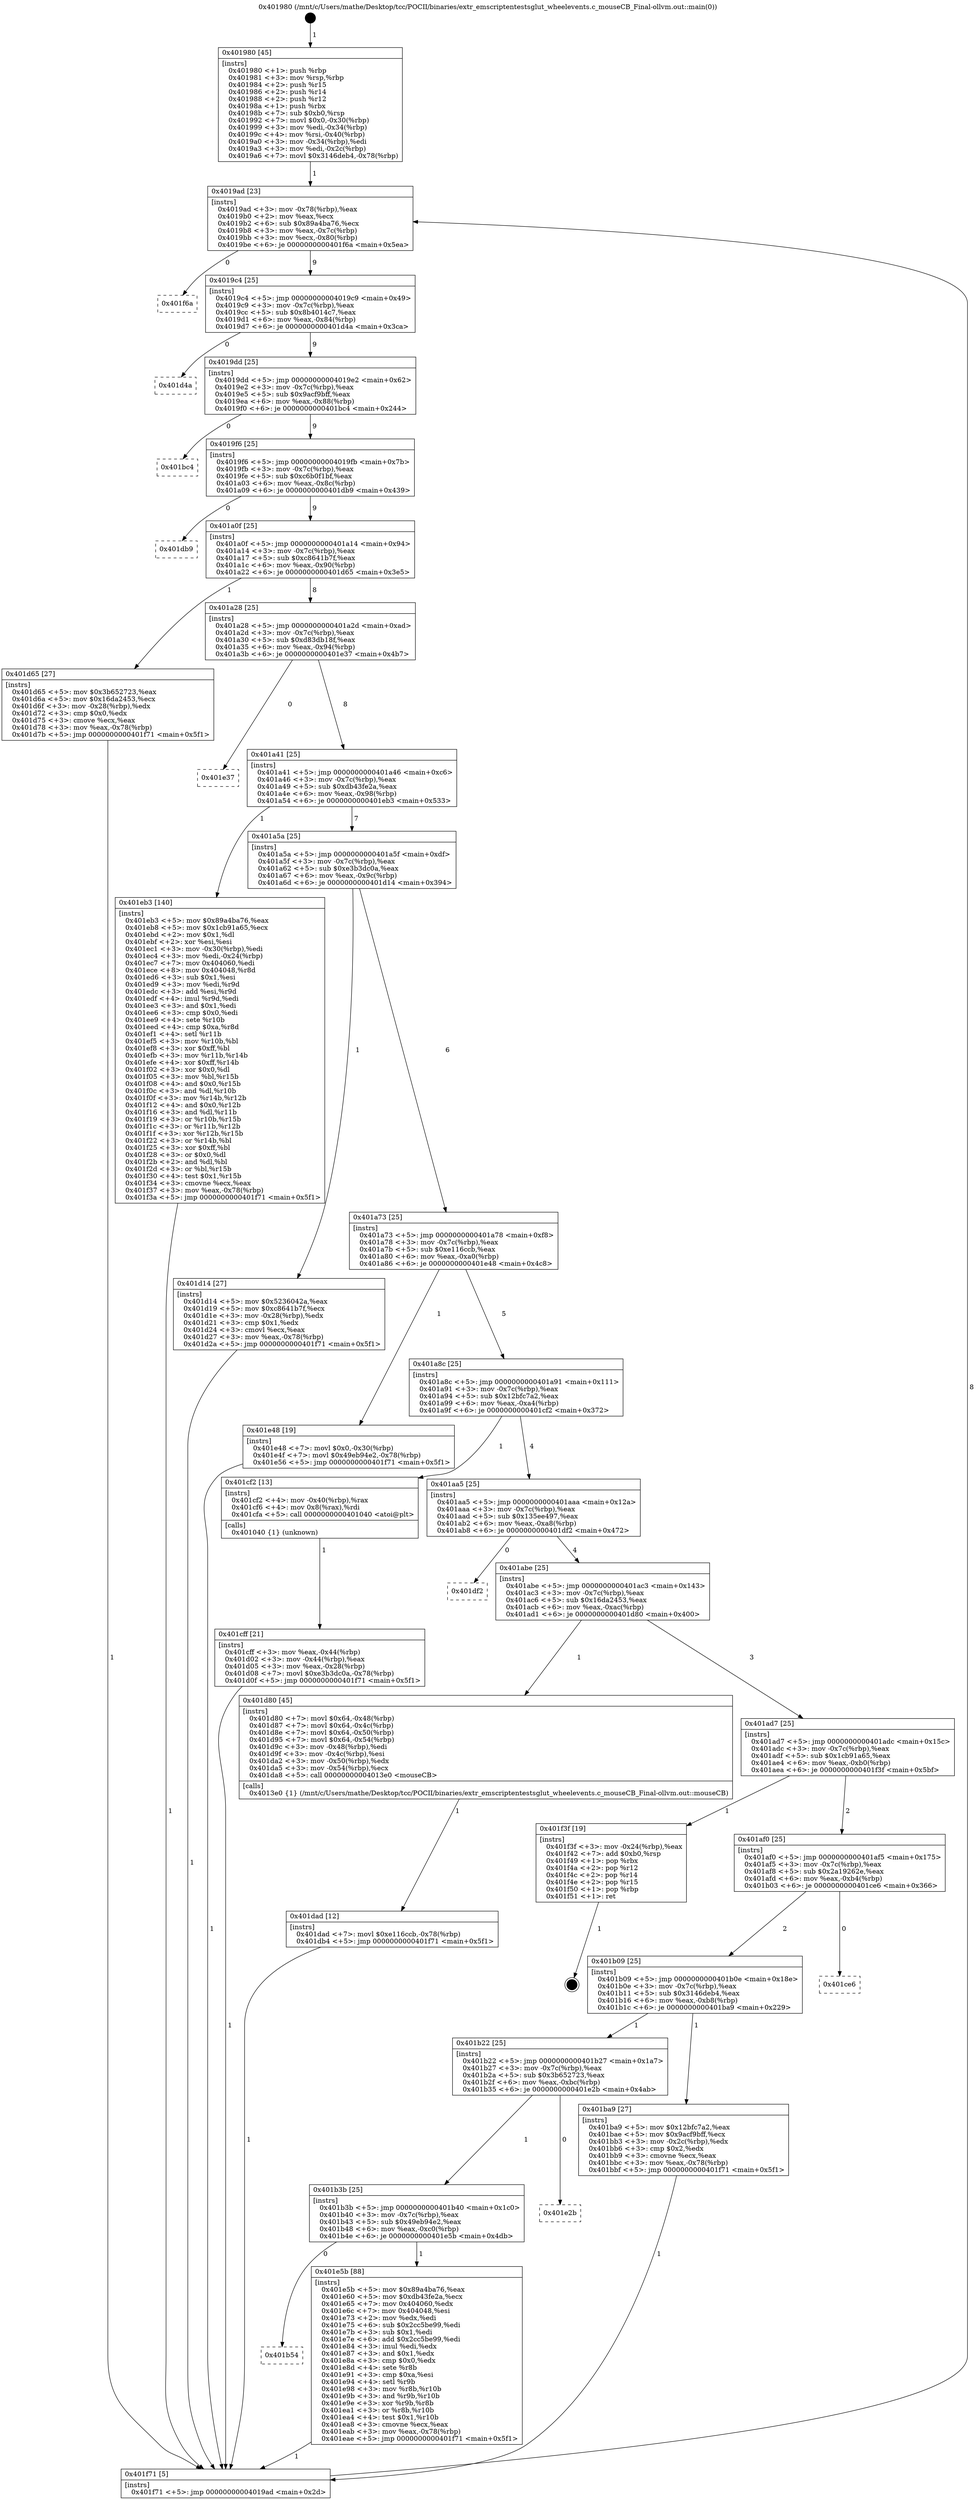 digraph "0x401980" {
  label = "0x401980 (/mnt/c/Users/mathe/Desktop/tcc/POCII/binaries/extr_emscriptentestsglut_wheelevents.c_mouseCB_Final-ollvm.out::main(0))"
  labelloc = "t"
  node[shape=record]

  Entry [label="",width=0.3,height=0.3,shape=circle,fillcolor=black,style=filled]
  "0x4019ad" [label="{
     0x4019ad [23]\l
     | [instrs]\l
     &nbsp;&nbsp;0x4019ad \<+3\>: mov -0x78(%rbp),%eax\l
     &nbsp;&nbsp;0x4019b0 \<+2\>: mov %eax,%ecx\l
     &nbsp;&nbsp;0x4019b2 \<+6\>: sub $0x89a4ba76,%ecx\l
     &nbsp;&nbsp;0x4019b8 \<+3\>: mov %eax,-0x7c(%rbp)\l
     &nbsp;&nbsp;0x4019bb \<+3\>: mov %ecx,-0x80(%rbp)\l
     &nbsp;&nbsp;0x4019be \<+6\>: je 0000000000401f6a \<main+0x5ea\>\l
  }"]
  "0x401f6a" [label="{
     0x401f6a\l
  }", style=dashed]
  "0x4019c4" [label="{
     0x4019c4 [25]\l
     | [instrs]\l
     &nbsp;&nbsp;0x4019c4 \<+5\>: jmp 00000000004019c9 \<main+0x49\>\l
     &nbsp;&nbsp;0x4019c9 \<+3\>: mov -0x7c(%rbp),%eax\l
     &nbsp;&nbsp;0x4019cc \<+5\>: sub $0x8b4014c7,%eax\l
     &nbsp;&nbsp;0x4019d1 \<+6\>: mov %eax,-0x84(%rbp)\l
     &nbsp;&nbsp;0x4019d7 \<+6\>: je 0000000000401d4a \<main+0x3ca\>\l
  }"]
  Exit [label="",width=0.3,height=0.3,shape=circle,fillcolor=black,style=filled,peripheries=2]
  "0x401d4a" [label="{
     0x401d4a\l
  }", style=dashed]
  "0x4019dd" [label="{
     0x4019dd [25]\l
     | [instrs]\l
     &nbsp;&nbsp;0x4019dd \<+5\>: jmp 00000000004019e2 \<main+0x62\>\l
     &nbsp;&nbsp;0x4019e2 \<+3\>: mov -0x7c(%rbp),%eax\l
     &nbsp;&nbsp;0x4019e5 \<+5\>: sub $0x9acf9bff,%eax\l
     &nbsp;&nbsp;0x4019ea \<+6\>: mov %eax,-0x88(%rbp)\l
     &nbsp;&nbsp;0x4019f0 \<+6\>: je 0000000000401bc4 \<main+0x244\>\l
  }"]
  "0x401b54" [label="{
     0x401b54\l
  }", style=dashed]
  "0x401bc4" [label="{
     0x401bc4\l
  }", style=dashed]
  "0x4019f6" [label="{
     0x4019f6 [25]\l
     | [instrs]\l
     &nbsp;&nbsp;0x4019f6 \<+5\>: jmp 00000000004019fb \<main+0x7b\>\l
     &nbsp;&nbsp;0x4019fb \<+3\>: mov -0x7c(%rbp),%eax\l
     &nbsp;&nbsp;0x4019fe \<+5\>: sub $0xc6b0f1bf,%eax\l
     &nbsp;&nbsp;0x401a03 \<+6\>: mov %eax,-0x8c(%rbp)\l
     &nbsp;&nbsp;0x401a09 \<+6\>: je 0000000000401db9 \<main+0x439\>\l
  }"]
  "0x401e5b" [label="{
     0x401e5b [88]\l
     | [instrs]\l
     &nbsp;&nbsp;0x401e5b \<+5\>: mov $0x89a4ba76,%eax\l
     &nbsp;&nbsp;0x401e60 \<+5\>: mov $0xdb43fe2a,%ecx\l
     &nbsp;&nbsp;0x401e65 \<+7\>: mov 0x404060,%edx\l
     &nbsp;&nbsp;0x401e6c \<+7\>: mov 0x404048,%esi\l
     &nbsp;&nbsp;0x401e73 \<+2\>: mov %edx,%edi\l
     &nbsp;&nbsp;0x401e75 \<+6\>: sub $0x2cc5be99,%edi\l
     &nbsp;&nbsp;0x401e7b \<+3\>: sub $0x1,%edi\l
     &nbsp;&nbsp;0x401e7e \<+6\>: add $0x2cc5be99,%edi\l
     &nbsp;&nbsp;0x401e84 \<+3\>: imul %edi,%edx\l
     &nbsp;&nbsp;0x401e87 \<+3\>: and $0x1,%edx\l
     &nbsp;&nbsp;0x401e8a \<+3\>: cmp $0x0,%edx\l
     &nbsp;&nbsp;0x401e8d \<+4\>: sete %r8b\l
     &nbsp;&nbsp;0x401e91 \<+3\>: cmp $0xa,%esi\l
     &nbsp;&nbsp;0x401e94 \<+4\>: setl %r9b\l
     &nbsp;&nbsp;0x401e98 \<+3\>: mov %r8b,%r10b\l
     &nbsp;&nbsp;0x401e9b \<+3\>: and %r9b,%r10b\l
     &nbsp;&nbsp;0x401e9e \<+3\>: xor %r9b,%r8b\l
     &nbsp;&nbsp;0x401ea1 \<+3\>: or %r8b,%r10b\l
     &nbsp;&nbsp;0x401ea4 \<+4\>: test $0x1,%r10b\l
     &nbsp;&nbsp;0x401ea8 \<+3\>: cmovne %ecx,%eax\l
     &nbsp;&nbsp;0x401eab \<+3\>: mov %eax,-0x78(%rbp)\l
     &nbsp;&nbsp;0x401eae \<+5\>: jmp 0000000000401f71 \<main+0x5f1\>\l
  }"]
  "0x401db9" [label="{
     0x401db9\l
  }", style=dashed]
  "0x401a0f" [label="{
     0x401a0f [25]\l
     | [instrs]\l
     &nbsp;&nbsp;0x401a0f \<+5\>: jmp 0000000000401a14 \<main+0x94\>\l
     &nbsp;&nbsp;0x401a14 \<+3\>: mov -0x7c(%rbp),%eax\l
     &nbsp;&nbsp;0x401a17 \<+5\>: sub $0xc8641b7f,%eax\l
     &nbsp;&nbsp;0x401a1c \<+6\>: mov %eax,-0x90(%rbp)\l
     &nbsp;&nbsp;0x401a22 \<+6\>: je 0000000000401d65 \<main+0x3e5\>\l
  }"]
  "0x401b3b" [label="{
     0x401b3b [25]\l
     | [instrs]\l
     &nbsp;&nbsp;0x401b3b \<+5\>: jmp 0000000000401b40 \<main+0x1c0\>\l
     &nbsp;&nbsp;0x401b40 \<+3\>: mov -0x7c(%rbp),%eax\l
     &nbsp;&nbsp;0x401b43 \<+5\>: sub $0x49eb94e2,%eax\l
     &nbsp;&nbsp;0x401b48 \<+6\>: mov %eax,-0xc0(%rbp)\l
     &nbsp;&nbsp;0x401b4e \<+6\>: je 0000000000401e5b \<main+0x4db\>\l
  }"]
  "0x401d65" [label="{
     0x401d65 [27]\l
     | [instrs]\l
     &nbsp;&nbsp;0x401d65 \<+5\>: mov $0x3b652723,%eax\l
     &nbsp;&nbsp;0x401d6a \<+5\>: mov $0x16da2453,%ecx\l
     &nbsp;&nbsp;0x401d6f \<+3\>: mov -0x28(%rbp),%edx\l
     &nbsp;&nbsp;0x401d72 \<+3\>: cmp $0x0,%edx\l
     &nbsp;&nbsp;0x401d75 \<+3\>: cmove %ecx,%eax\l
     &nbsp;&nbsp;0x401d78 \<+3\>: mov %eax,-0x78(%rbp)\l
     &nbsp;&nbsp;0x401d7b \<+5\>: jmp 0000000000401f71 \<main+0x5f1\>\l
  }"]
  "0x401a28" [label="{
     0x401a28 [25]\l
     | [instrs]\l
     &nbsp;&nbsp;0x401a28 \<+5\>: jmp 0000000000401a2d \<main+0xad\>\l
     &nbsp;&nbsp;0x401a2d \<+3\>: mov -0x7c(%rbp),%eax\l
     &nbsp;&nbsp;0x401a30 \<+5\>: sub $0xd83db18f,%eax\l
     &nbsp;&nbsp;0x401a35 \<+6\>: mov %eax,-0x94(%rbp)\l
     &nbsp;&nbsp;0x401a3b \<+6\>: je 0000000000401e37 \<main+0x4b7\>\l
  }"]
  "0x401e2b" [label="{
     0x401e2b\l
  }", style=dashed]
  "0x401e37" [label="{
     0x401e37\l
  }", style=dashed]
  "0x401a41" [label="{
     0x401a41 [25]\l
     | [instrs]\l
     &nbsp;&nbsp;0x401a41 \<+5\>: jmp 0000000000401a46 \<main+0xc6\>\l
     &nbsp;&nbsp;0x401a46 \<+3\>: mov -0x7c(%rbp),%eax\l
     &nbsp;&nbsp;0x401a49 \<+5\>: sub $0xdb43fe2a,%eax\l
     &nbsp;&nbsp;0x401a4e \<+6\>: mov %eax,-0x98(%rbp)\l
     &nbsp;&nbsp;0x401a54 \<+6\>: je 0000000000401eb3 \<main+0x533\>\l
  }"]
  "0x401dad" [label="{
     0x401dad [12]\l
     | [instrs]\l
     &nbsp;&nbsp;0x401dad \<+7\>: movl $0xe116ccb,-0x78(%rbp)\l
     &nbsp;&nbsp;0x401db4 \<+5\>: jmp 0000000000401f71 \<main+0x5f1\>\l
  }"]
  "0x401eb3" [label="{
     0x401eb3 [140]\l
     | [instrs]\l
     &nbsp;&nbsp;0x401eb3 \<+5\>: mov $0x89a4ba76,%eax\l
     &nbsp;&nbsp;0x401eb8 \<+5\>: mov $0x1cb91a65,%ecx\l
     &nbsp;&nbsp;0x401ebd \<+2\>: mov $0x1,%dl\l
     &nbsp;&nbsp;0x401ebf \<+2\>: xor %esi,%esi\l
     &nbsp;&nbsp;0x401ec1 \<+3\>: mov -0x30(%rbp),%edi\l
     &nbsp;&nbsp;0x401ec4 \<+3\>: mov %edi,-0x24(%rbp)\l
     &nbsp;&nbsp;0x401ec7 \<+7\>: mov 0x404060,%edi\l
     &nbsp;&nbsp;0x401ece \<+8\>: mov 0x404048,%r8d\l
     &nbsp;&nbsp;0x401ed6 \<+3\>: sub $0x1,%esi\l
     &nbsp;&nbsp;0x401ed9 \<+3\>: mov %edi,%r9d\l
     &nbsp;&nbsp;0x401edc \<+3\>: add %esi,%r9d\l
     &nbsp;&nbsp;0x401edf \<+4\>: imul %r9d,%edi\l
     &nbsp;&nbsp;0x401ee3 \<+3\>: and $0x1,%edi\l
     &nbsp;&nbsp;0x401ee6 \<+3\>: cmp $0x0,%edi\l
     &nbsp;&nbsp;0x401ee9 \<+4\>: sete %r10b\l
     &nbsp;&nbsp;0x401eed \<+4\>: cmp $0xa,%r8d\l
     &nbsp;&nbsp;0x401ef1 \<+4\>: setl %r11b\l
     &nbsp;&nbsp;0x401ef5 \<+3\>: mov %r10b,%bl\l
     &nbsp;&nbsp;0x401ef8 \<+3\>: xor $0xff,%bl\l
     &nbsp;&nbsp;0x401efb \<+3\>: mov %r11b,%r14b\l
     &nbsp;&nbsp;0x401efe \<+4\>: xor $0xff,%r14b\l
     &nbsp;&nbsp;0x401f02 \<+3\>: xor $0x0,%dl\l
     &nbsp;&nbsp;0x401f05 \<+3\>: mov %bl,%r15b\l
     &nbsp;&nbsp;0x401f08 \<+4\>: and $0x0,%r15b\l
     &nbsp;&nbsp;0x401f0c \<+3\>: and %dl,%r10b\l
     &nbsp;&nbsp;0x401f0f \<+3\>: mov %r14b,%r12b\l
     &nbsp;&nbsp;0x401f12 \<+4\>: and $0x0,%r12b\l
     &nbsp;&nbsp;0x401f16 \<+3\>: and %dl,%r11b\l
     &nbsp;&nbsp;0x401f19 \<+3\>: or %r10b,%r15b\l
     &nbsp;&nbsp;0x401f1c \<+3\>: or %r11b,%r12b\l
     &nbsp;&nbsp;0x401f1f \<+3\>: xor %r12b,%r15b\l
     &nbsp;&nbsp;0x401f22 \<+3\>: or %r14b,%bl\l
     &nbsp;&nbsp;0x401f25 \<+3\>: xor $0xff,%bl\l
     &nbsp;&nbsp;0x401f28 \<+3\>: or $0x0,%dl\l
     &nbsp;&nbsp;0x401f2b \<+2\>: and %dl,%bl\l
     &nbsp;&nbsp;0x401f2d \<+3\>: or %bl,%r15b\l
     &nbsp;&nbsp;0x401f30 \<+4\>: test $0x1,%r15b\l
     &nbsp;&nbsp;0x401f34 \<+3\>: cmovne %ecx,%eax\l
     &nbsp;&nbsp;0x401f37 \<+3\>: mov %eax,-0x78(%rbp)\l
     &nbsp;&nbsp;0x401f3a \<+5\>: jmp 0000000000401f71 \<main+0x5f1\>\l
  }"]
  "0x401a5a" [label="{
     0x401a5a [25]\l
     | [instrs]\l
     &nbsp;&nbsp;0x401a5a \<+5\>: jmp 0000000000401a5f \<main+0xdf\>\l
     &nbsp;&nbsp;0x401a5f \<+3\>: mov -0x7c(%rbp),%eax\l
     &nbsp;&nbsp;0x401a62 \<+5\>: sub $0xe3b3dc0a,%eax\l
     &nbsp;&nbsp;0x401a67 \<+6\>: mov %eax,-0x9c(%rbp)\l
     &nbsp;&nbsp;0x401a6d \<+6\>: je 0000000000401d14 \<main+0x394\>\l
  }"]
  "0x401cff" [label="{
     0x401cff [21]\l
     | [instrs]\l
     &nbsp;&nbsp;0x401cff \<+3\>: mov %eax,-0x44(%rbp)\l
     &nbsp;&nbsp;0x401d02 \<+3\>: mov -0x44(%rbp),%eax\l
     &nbsp;&nbsp;0x401d05 \<+3\>: mov %eax,-0x28(%rbp)\l
     &nbsp;&nbsp;0x401d08 \<+7\>: movl $0xe3b3dc0a,-0x78(%rbp)\l
     &nbsp;&nbsp;0x401d0f \<+5\>: jmp 0000000000401f71 \<main+0x5f1\>\l
  }"]
  "0x401d14" [label="{
     0x401d14 [27]\l
     | [instrs]\l
     &nbsp;&nbsp;0x401d14 \<+5\>: mov $0x5236042a,%eax\l
     &nbsp;&nbsp;0x401d19 \<+5\>: mov $0xc8641b7f,%ecx\l
     &nbsp;&nbsp;0x401d1e \<+3\>: mov -0x28(%rbp),%edx\l
     &nbsp;&nbsp;0x401d21 \<+3\>: cmp $0x1,%edx\l
     &nbsp;&nbsp;0x401d24 \<+3\>: cmovl %ecx,%eax\l
     &nbsp;&nbsp;0x401d27 \<+3\>: mov %eax,-0x78(%rbp)\l
     &nbsp;&nbsp;0x401d2a \<+5\>: jmp 0000000000401f71 \<main+0x5f1\>\l
  }"]
  "0x401a73" [label="{
     0x401a73 [25]\l
     | [instrs]\l
     &nbsp;&nbsp;0x401a73 \<+5\>: jmp 0000000000401a78 \<main+0xf8\>\l
     &nbsp;&nbsp;0x401a78 \<+3\>: mov -0x7c(%rbp),%eax\l
     &nbsp;&nbsp;0x401a7b \<+5\>: sub $0xe116ccb,%eax\l
     &nbsp;&nbsp;0x401a80 \<+6\>: mov %eax,-0xa0(%rbp)\l
     &nbsp;&nbsp;0x401a86 \<+6\>: je 0000000000401e48 \<main+0x4c8\>\l
  }"]
  "0x401980" [label="{
     0x401980 [45]\l
     | [instrs]\l
     &nbsp;&nbsp;0x401980 \<+1\>: push %rbp\l
     &nbsp;&nbsp;0x401981 \<+3\>: mov %rsp,%rbp\l
     &nbsp;&nbsp;0x401984 \<+2\>: push %r15\l
     &nbsp;&nbsp;0x401986 \<+2\>: push %r14\l
     &nbsp;&nbsp;0x401988 \<+2\>: push %r12\l
     &nbsp;&nbsp;0x40198a \<+1\>: push %rbx\l
     &nbsp;&nbsp;0x40198b \<+7\>: sub $0xb0,%rsp\l
     &nbsp;&nbsp;0x401992 \<+7\>: movl $0x0,-0x30(%rbp)\l
     &nbsp;&nbsp;0x401999 \<+3\>: mov %edi,-0x34(%rbp)\l
     &nbsp;&nbsp;0x40199c \<+4\>: mov %rsi,-0x40(%rbp)\l
     &nbsp;&nbsp;0x4019a0 \<+3\>: mov -0x34(%rbp),%edi\l
     &nbsp;&nbsp;0x4019a3 \<+3\>: mov %edi,-0x2c(%rbp)\l
     &nbsp;&nbsp;0x4019a6 \<+7\>: movl $0x3146deb4,-0x78(%rbp)\l
  }"]
  "0x401e48" [label="{
     0x401e48 [19]\l
     | [instrs]\l
     &nbsp;&nbsp;0x401e48 \<+7\>: movl $0x0,-0x30(%rbp)\l
     &nbsp;&nbsp;0x401e4f \<+7\>: movl $0x49eb94e2,-0x78(%rbp)\l
     &nbsp;&nbsp;0x401e56 \<+5\>: jmp 0000000000401f71 \<main+0x5f1\>\l
  }"]
  "0x401a8c" [label="{
     0x401a8c [25]\l
     | [instrs]\l
     &nbsp;&nbsp;0x401a8c \<+5\>: jmp 0000000000401a91 \<main+0x111\>\l
     &nbsp;&nbsp;0x401a91 \<+3\>: mov -0x7c(%rbp),%eax\l
     &nbsp;&nbsp;0x401a94 \<+5\>: sub $0x12bfc7a2,%eax\l
     &nbsp;&nbsp;0x401a99 \<+6\>: mov %eax,-0xa4(%rbp)\l
     &nbsp;&nbsp;0x401a9f \<+6\>: je 0000000000401cf2 \<main+0x372\>\l
  }"]
  "0x401f71" [label="{
     0x401f71 [5]\l
     | [instrs]\l
     &nbsp;&nbsp;0x401f71 \<+5\>: jmp 00000000004019ad \<main+0x2d\>\l
  }"]
  "0x401cf2" [label="{
     0x401cf2 [13]\l
     | [instrs]\l
     &nbsp;&nbsp;0x401cf2 \<+4\>: mov -0x40(%rbp),%rax\l
     &nbsp;&nbsp;0x401cf6 \<+4\>: mov 0x8(%rax),%rdi\l
     &nbsp;&nbsp;0x401cfa \<+5\>: call 0000000000401040 \<atoi@plt\>\l
     | [calls]\l
     &nbsp;&nbsp;0x401040 \{1\} (unknown)\l
  }"]
  "0x401aa5" [label="{
     0x401aa5 [25]\l
     | [instrs]\l
     &nbsp;&nbsp;0x401aa5 \<+5\>: jmp 0000000000401aaa \<main+0x12a\>\l
     &nbsp;&nbsp;0x401aaa \<+3\>: mov -0x7c(%rbp),%eax\l
     &nbsp;&nbsp;0x401aad \<+5\>: sub $0x135ee497,%eax\l
     &nbsp;&nbsp;0x401ab2 \<+6\>: mov %eax,-0xa8(%rbp)\l
     &nbsp;&nbsp;0x401ab8 \<+6\>: je 0000000000401df2 \<main+0x472\>\l
  }"]
  "0x401b22" [label="{
     0x401b22 [25]\l
     | [instrs]\l
     &nbsp;&nbsp;0x401b22 \<+5\>: jmp 0000000000401b27 \<main+0x1a7\>\l
     &nbsp;&nbsp;0x401b27 \<+3\>: mov -0x7c(%rbp),%eax\l
     &nbsp;&nbsp;0x401b2a \<+5\>: sub $0x3b652723,%eax\l
     &nbsp;&nbsp;0x401b2f \<+6\>: mov %eax,-0xbc(%rbp)\l
     &nbsp;&nbsp;0x401b35 \<+6\>: je 0000000000401e2b \<main+0x4ab\>\l
  }"]
  "0x401df2" [label="{
     0x401df2\l
  }", style=dashed]
  "0x401abe" [label="{
     0x401abe [25]\l
     | [instrs]\l
     &nbsp;&nbsp;0x401abe \<+5\>: jmp 0000000000401ac3 \<main+0x143\>\l
     &nbsp;&nbsp;0x401ac3 \<+3\>: mov -0x7c(%rbp),%eax\l
     &nbsp;&nbsp;0x401ac6 \<+5\>: sub $0x16da2453,%eax\l
     &nbsp;&nbsp;0x401acb \<+6\>: mov %eax,-0xac(%rbp)\l
     &nbsp;&nbsp;0x401ad1 \<+6\>: je 0000000000401d80 \<main+0x400\>\l
  }"]
  "0x401ba9" [label="{
     0x401ba9 [27]\l
     | [instrs]\l
     &nbsp;&nbsp;0x401ba9 \<+5\>: mov $0x12bfc7a2,%eax\l
     &nbsp;&nbsp;0x401bae \<+5\>: mov $0x9acf9bff,%ecx\l
     &nbsp;&nbsp;0x401bb3 \<+3\>: mov -0x2c(%rbp),%edx\l
     &nbsp;&nbsp;0x401bb6 \<+3\>: cmp $0x2,%edx\l
     &nbsp;&nbsp;0x401bb9 \<+3\>: cmovne %ecx,%eax\l
     &nbsp;&nbsp;0x401bbc \<+3\>: mov %eax,-0x78(%rbp)\l
     &nbsp;&nbsp;0x401bbf \<+5\>: jmp 0000000000401f71 \<main+0x5f1\>\l
  }"]
  "0x401d80" [label="{
     0x401d80 [45]\l
     | [instrs]\l
     &nbsp;&nbsp;0x401d80 \<+7\>: movl $0x64,-0x48(%rbp)\l
     &nbsp;&nbsp;0x401d87 \<+7\>: movl $0x64,-0x4c(%rbp)\l
     &nbsp;&nbsp;0x401d8e \<+7\>: movl $0x64,-0x50(%rbp)\l
     &nbsp;&nbsp;0x401d95 \<+7\>: movl $0x64,-0x54(%rbp)\l
     &nbsp;&nbsp;0x401d9c \<+3\>: mov -0x48(%rbp),%edi\l
     &nbsp;&nbsp;0x401d9f \<+3\>: mov -0x4c(%rbp),%esi\l
     &nbsp;&nbsp;0x401da2 \<+3\>: mov -0x50(%rbp),%edx\l
     &nbsp;&nbsp;0x401da5 \<+3\>: mov -0x54(%rbp),%ecx\l
     &nbsp;&nbsp;0x401da8 \<+5\>: call 00000000004013e0 \<mouseCB\>\l
     | [calls]\l
     &nbsp;&nbsp;0x4013e0 \{1\} (/mnt/c/Users/mathe/Desktop/tcc/POCII/binaries/extr_emscriptentestsglut_wheelevents.c_mouseCB_Final-ollvm.out::mouseCB)\l
  }"]
  "0x401ad7" [label="{
     0x401ad7 [25]\l
     | [instrs]\l
     &nbsp;&nbsp;0x401ad7 \<+5\>: jmp 0000000000401adc \<main+0x15c\>\l
     &nbsp;&nbsp;0x401adc \<+3\>: mov -0x7c(%rbp),%eax\l
     &nbsp;&nbsp;0x401adf \<+5\>: sub $0x1cb91a65,%eax\l
     &nbsp;&nbsp;0x401ae4 \<+6\>: mov %eax,-0xb0(%rbp)\l
     &nbsp;&nbsp;0x401aea \<+6\>: je 0000000000401f3f \<main+0x5bf\>\l
  }"]
  "0x401b09" [label="{
     0x401b09 [25]\l
     | [instrs]\l
     &nbsp;&nbsp;0x401b09 \<+5\>: jmp 0000000000401b0e \<main+0x18e\>\l
     &nbsp;&nbsp;0x401b0e \<+3\>: mov -0x7c(%rbp),%eax\l
     &nbsp;&nbsp;0x401b11 \<+5\>: sub $0x3146deb4,%eax\l
     &nbsp;&nbsp;0x401b16 \<+6\>: mov %eax,-0xb8(%rbp)\l
     &nbsp;&nbsp;0x401b1c \<+6\>: je 0000000000401ba9 \<main+0x229\>\l
  }"]
  "0x401f3f" [label="{
     0x401f3f [19]\l
     | [instrs]\l
     &nbsp;&nbsp;0x401f3f \<+3\>: mov -0x24(%rbp),%eax\l
     &nbsp;&nbsp;0x401f42 \<+7\>: add $0xb0,%rsp\l
     &nbsp;&nbsp;0x401f49 \<+1\>: pop %rbx\l
     &nbsp;&nbsp;0x401f4a \<+2\>: pop %r12\l
     &nbsp;&nbsp;0x401f4c \<+2\>: pop %r14\l
     &nbsp;&nbsp;0x401f4e \<+2\>: pop %r15\l
     &nbsp;&nbsp;0x401f50 \<+1\>: pop %rbp\l
     &nbsp;&nbsp;0x401f51 \<+1\>: ret\l
  }"]
  "0x401af0" [label="{
     0x401af0 [25]\l
     | [instrs]\l
     &nbsp;&nbsp;0x401af0 \<+5\>: jmp 0000000000401af5 \<main+0x175\>\l
     &nbsp;&nbsp;0x401af5 \<+3\>: mov -0x7c(%rbp),%eax\l
     &nbsp;&nbsp;0x401af8 \<+5\>: sub $0x2a19262e,%eax\l
     &nbsp;&nbsp;0x401afd \<+6\>: mov %eax,-0xb4(%rbp)\l
     &nbsp;&nbsp;0x401b03 \<+6\>: je 0000000000401ce6 \<main+0x366\>\l
  }"]
  "0x401ce6" [label="{
     0x401ce6\l
  }", style=dashed]
  Entry -> "0x401980" [label=" 1"]
  "0x4019ad" -> "0x401f6a" [label=" 0"]
  "0x4019ad" -> "0x4019c4" [label=" 9"]
  "0x401f3f" -> Exit [label=" 1"]
  "0x4019c4" -> "0x401d4a" [label=" 0"]
  "0x4019c4" -> "0x4019dd" [label=" 9"]
  "0x401eb3" -> "0x401f71" [label=" 1"]
  "0x4019dd" -> "0x401bc4" [label=" 0"]
  "0x4019dd" -> "0x4019f6" [label=" 9"]
  "0x401e5b" -> "0x401f71" [label=" 1"]
  "0x4019f6" -> "0x401db9" [label=" 0"]
  "0x4019f6" -> "0x401a0f" [label=" 9"]
  "0x401b3b" -> "0x401b54" [label=" 0"]
  "0x401a0f" -> "0x401d65" [label=" 1"]
  "0x401a0f" -> "0x401a28" [label=" 8"]
  "0x401b3b" -> "0x401e5b" [label=" 1"]
  "0x401a28" -> "0x401e37" [label=" 0"]
  "0x401a28" -> "0x401a41" [label=" 8"]
  "0x401b22" -> "0x401b3b" [label=" 1"]
  "0x401a41" -> "0x401eb3" [label=" 1"]
  "0x401a41" -> "0x401a5a" [label=" 7"]
  "0x401b22" -> "0x401e2b" [label=" 0"]
  "0x401a5a" -> "0x401d14" [label=" 1"]
  "0x401a5a" -> "0x401a73" [label=" 6"]
  "0x401e48" -> "0x401f71" [label=" 1"]
  "0x401a73" -> "0x401e48" [label=" 1"]
  "0x401a73" -> "0x401a8c" [label=" 5"]
  "0x401dad" -> "0x401f71" [label=" 1"]
  "0x401a8c" -> "0x401cf2" [label=" 1"]
  "0x401a8c" -> "0x401aa5" [label=" 4"]
  "0x401d80" -> "0x401dad" [label=" 1"]
  "0x401aa5" -> "0x401df2" [label=" 0"]
  "0x401aa5" -> "0x401abe" [label=" 4"]
  "0x401d65" -> "0x401f71" [label=" 1"]
  "0x401abe" -> "0x401d80" [label=" 1"]
  "0x401abe" -> "0x401ad7" [label=" 3"]
  "0x401d14" -> "0x401f71" [label=" 1"]
  "0x401ad7" -> "0x401f3f" [label=" 1"]
  "0x401ad7" -> "0x401af0" [label=" 2"]
  "0x401cf2" -> "0x401cff" [label=" 1"]
  "0x401af0" -> "0x401ce6" [label=" 0"]
  "0x401af0" -> "0x401b09" [label=" 2"]
  "0x401cff" -> "0x401f71" [label=" 1"]
  "0x401b09" -> "0x401ba9" [label=" 1"]
  "0x401b09" -> "0x401b22" [label=" 1"]
  "0x401ba9" -> "0x401f71" [label=" 1"]
  "0x401980" -> "0x4019ad" [label=" 1"]
  "0x401f71" -> "0x4019ad" [label=" 8"]
}
